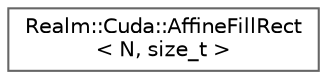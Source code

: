 digraph "Graphical Class Hierarchy"
{
 // LATEX_PDF_SIZE
  bgcolor="transparent";
  edge [fontname=Helvetica,fontsize=10,labelfontname=Helvetica,labelfontsize=10];
  node [fontname=Helvetica,fontsize=10,shape=box,height=0.2,width=0.4];
  rankdir="LR";
  Node0 [id="Node000000",label="Realm::Cuda::AffineFillRect\l\< N, size_t \>",height=0.2,width=0.4,color="grey40", fillcolor="white", style="filled",URL="$structRealm_1_1Cuda_1_1AffineFillRect.html",tooltip=" "];
}
